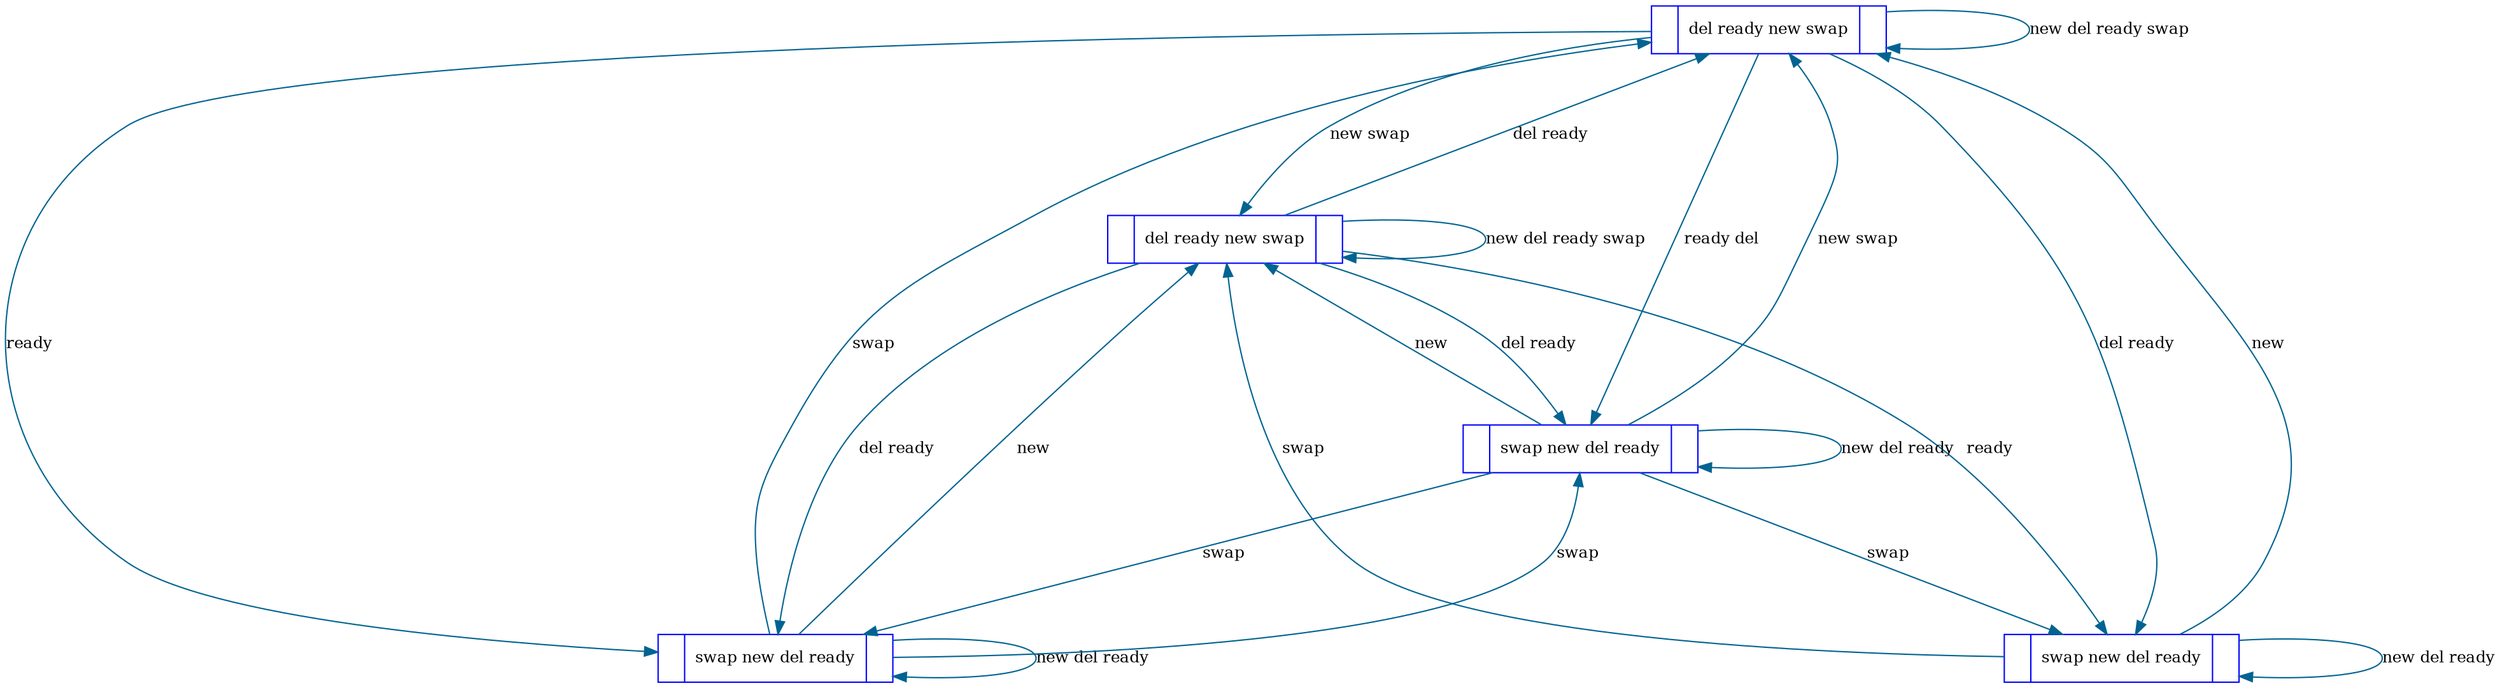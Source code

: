 digraph visited_states {
graph [nodesep=1.5, ranksep=1.5];
1 [shape = record, color = "blue", fontsize = 12, label = "|{del ready new swap }|"];
2 [shape = record, color = "blue", fontsize = 12, label = "|{del ready new swap }|"];
3 [shape = record, color = "blue", fontsize = 12, label = "|{swap new del ready }|"];
4 [shape = record, color = "blue", fontsize = 12, label = "|{swap new del ready }|"];
5 [shape = record, color = "blue", fontsize = 12, label = "|{swap new del ready }|"];


1 -> 2 [color = "#006391", label="new swap", fontsize=12];

1 -> 1 [color = "#006391", label="new del ready swap", fontsize=12];

1 -> 5 [color = "#006391", label="ready del", fontsize=12];

2 -> 2 [color = "#006391", label="new del ready swap", fontsize=12];

2 -> 1 [color = "#006391", label="del ready", fontsize=12];

2 -> 4 [color = "#006391", label="ready", fontsize=12];

1 -> 3 [color = "#006391", label="ready", fontsize=12];

3 -> 3 [color = "#006391", label="new del ready", fontsize=12];

3 -> 2 [color = "#006391", label="new", fontsize=12];

3 -> 1 [color = "#006391", label="swap", fontsize=12];

2 -> 3 [color = "#006391", label="del ready", fontsize=12];

5 -> 2 [color = "#006391", label="new", fontsize=12];

5 -> 1 [color = "#006391", label="new swap", fontsize=12];

1 -> 4 [color = "#006391", label="del ready", fontsize=12];

4 -> 4 [color = "#006391", label="new del ready", fontsize=12];

4 -> 1 [color = "#006391", label="new", fontsize=12];

4 -> 2 [color = "#006391", label="swap", fontsize=12];

2 -> 5 [color = "#006391", label="del ready", fontsize=12];

3 -> 5 [color = "#006391", label="swap", fontsize=12];

5 -> 5 [color = "#006391", label="new del ready", fontsize=12];

5 -> 4 [color = "#006391", label="swap", fontsize=12];

5 -> 3 [color = "#006391", label="swap", fontsize=12];


}
